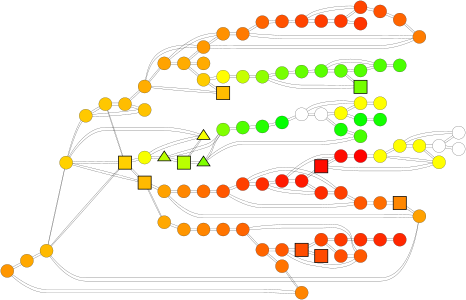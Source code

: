 graph G{
rankdir="LR";
size="10,2";
0 [shape="circle",label="",style=filled,fillcolor="#ff9600",penwidth="1",fixedsize=true,width="1",height="1"];
1 [shape="circle",label="",style=filled,fillcolor="#ff7a00",penwidth="1",fixedsize=true,width="1",height="1"];
2 [shape="circle",label="",style=filled,fillcolor="#ffc700",penwidth="1",fixedsize=true,width="1",height="1"];
3 [shape="circle",label="",style=filled,fillcolor="#-aff00",penwidth="1",fixedsize=true,width="1",height="1"];
4 [shape="circle",label="",style=filled,fillcolor="#-3ff00",penwidth="1",fixedsize=true,width="1",height="1"];
5 [shape="circle",label="",style=filled,fillcolor="#ff3d00",penwidth="1",fixedsize=true,width="1",height="1"];
6 [shape="square",label="",style=filled,fillcolor="#ff8700",penwidth="4",fixedsize=true,width="1",height="1"];
7 [shape="circle",label="",style=filled,fillcolor="#ffc300",penwidth="1",fixedsize=true,width="1",height="1"];
8 [shape="circle",label="",style=filled,fillcolor="#48ff00",penwidth="1",fixedsize=true,width="1",height="1"];
9 [shape="circle",label="",style=filled,fillcolor="#ff-d00",penwidth="1",fixedsize=true,width="1",height="1"];
10 [shape="circle",label="",style=filled,fillcolor="#ff5200",penwidth="1",fixedsize=true,width="1",height="1"];
11 [shape="circle",label="",style=filled,fillcolor="#ff-1300",penwidth="1",fixedsize=true,width="1",height="1"];
12 [shape="circle",label="",style=filled,fillcolor="#ff6400",penwidth="1",fixedsize=true,width="1",height="1"];
13 [shape="circle",label="",style=filled,fillcolor="#ff1a00",penwidth="1",fixedsize=true,width="1",height="1"];
14 [shape="circle",label="",style=filled,fillcolor="#-13ff00",penwidth="1",fixedsize=true,width="1",height="1"];
15 [shape="circle",label="",style=filled,fillcolor="#ffba00",penwidth="1",fixedsize=true,width="1",height="1"];
16 [shape="circle",label="",style=filled,fillcolor="#ff2c00",penwidth="1",fixedsize=true,width="1",height="1"];
17 [shape="circle",label="",style=filled,fillcolor="#ff6500",penwidth="1",fixedsize=true,width="1",height="1"];
18 [shape="circle",label="",style=filled,fillcolor="#ff0b00",penwidth="1",fixedsize=true,width="1",height="1"];
19 [shape="circle",label="",style=filled,fillcolor="#ff4000",penwidth="1",fixedsize=true,width="1",height="1"];
20 [shape="circle",label="",style=filled,fillcolor="#02ff00",penwidth="1",fixedsize=true,width="1",height="1"];
21 [shape="circle",label="",style=filled,fillcolor="#-17ff00",penwidth="1",fixedsize=true,width="1",height="1"];
22 [shape="circle",label="",style=filled,fillcolor="#ffa300",penwidth="1",fixedsize=true,width="1",height="1"];
23 [shape="circle",label="",style=filled,fillcolor="#ff-d00",penwidth="1",fixedsize=true,width="1",height="1"];
24 [shape="circle",label="",style=filled,fillcolor="#ff0100",penwidth="1",fixedsize=true,width="1",height="1"];
25 [shape="circle",label="",style=filled,fillcolor="#ff7400",penwidth="1",fixedsize=true,width="1",height="1"];
26 [shape="square",label="",style=filled,fillcolor="#b9ff00",penwidth="4",fixedsize=true,width="1",height="1"];
27 [shape="circle",label="",style=filled,fillcolor="#ff5800",penwidth="1",fixedsize=true,width="1",height="1"];
28 [shape="circle",label="",style=filled,fillcolor="#14ff00",penwidth="1",fixedsize=true,width="1",height="1"];
29 [shape="circle",label="",style=filled,fillcolor="#ff4600",penwidth="1",fixedsize=true,width="1",height="1"];
30 [shape="circle",label="",style=filled,fillcolor="#ff4000",penwidth="1",fixedsize=true,width="1",height="1"];
31 [shape="square",label="",style=filled,fillcolor="#ff0a00",penwidth="4",fixedsize=true,width="1",height="1"];
32 [shape="circle",label="",style=filled,fillcolor="#ffa800",penwidth="1",fixedsize=true,width="1",height="1"];
33 [shape="triangle",label="",style=filled,fillcolor="#7eff00",penwidth="4",fixedsize=true,width="1",height="1"];
34 [shape="circle",label="",style=filled,fillcolor="#ff4400",penwidth="1",fixedsize=true,width="1",height="1"];
35 [shape="circle",label="",style=filled,fillcolor="#77ff00",penwidth="1",fixedsize=true,width="1",height="1"];
36 [shape="circle",label="",style=filled,fillcolor="#ffad00",penwidth="1",fixedsize=true,width="1",height="1"];
37 [shape="triangle",label="",style=filled,fillcolor="#baff00",penwidth="4",fixedsize=true,width="1",height="1"];
38 [shape="circle",label="",style=filled,fillcolor="#ff7c00",penwidth="1",fixedsize=true,width="1",height="1"];
39 [shape="square",label="",style=filled,fillcolor="#ff4d00",penwidth="4",fixedsize=true,width="1",height="1"];
40 [shape="circle",label="",style=filled,fillcolor="#ffab00",penwidth="1",fixedsize=true,width="1",height="1"];
41 [shape="circle",label="",style=filled,fillcolor="#ff2a00",penwidth="1",fixedsize=true,width="1",height="1"];
42 [shape="circle",label="",style=filled,fillcolor="#ff-400",penwidth="1",fixedsize=true,width="1",height="1"];
43 [shape="square",label="",style=filled,fillcolor="#ffba00",penwidth="4",fixedsize=true,width="1",height="1"];
44 [shape="circle",label="",style=filled,fillcolor="#ff1a00",penwidth="1",fixedsize=true,width="1",height="1"];
45 [shape="circle",label="",style=filled,fillcolor="#ff-600",penwidth="1",fixedsize=true,width="1",height="1"];
46 [shape="circle",label="",style=filled,fillcolor="#46ff00",penwidth="1",fixedsize=true,width="1",height="1"];
47 [shape="circle",label="",style=filled,fillcolor="#81ff00",penwidth="1",fixedsize=true,width="1",height="1"];
48 [shape="circle",label="",style=filled,fillcolor="#ff9900",penwidth="1",fixedsize=true,width="1",height="1"];
49 [shape="circle",label="",style=filled,fillcolor="#09ff00",penwidth="1",fixedsize=true,width="1",height="1"];
50 [shape="circle",label="",style=filled,fillcolor="#ff4e00",penwidth="1",fixedsize=true,width="1",height="1"];
51 [shape="circle",label="",style=filled,fillcolor="#ffa100",penwidth="1",fixedsize=true,width="1",height="1"];
52 [shape="circle",label="",style=filled,fillcolor="#ff6500",penwidth="1",fixedsize=true,width="1",height="1"];
53 [shape="circle",label="",style=filled,fillcolor="#15ff00",penwidth="1",fixedsize=true,width="1",height="1"];
54 [shape="circle",label="",style=filled,fillcolor="#fffd00",penwidth="1",fixedsize=true,width="1",height="1"];
55 [shape="circle",label="",style=filled,fillcolor="#ffa100",penwidth="1",fixedsize=true,width="1",height="1"];
56 [shape="circle",label="",style=filled,fillcolor="#ff6500",penwidth="1",fixedsize=true,width="1",height="1"];
57 [shape="circle",label="",style=filled,fillcolor="#ff8700",penwidth="1",fixedsize=true,width="1",height="1"];
58 [shape="circle",label="",style=filled,fillcolor="#ff9100",penwidth="1",fixedsize=true,width="1",height="1"];
59 [shape="circle",label="",style=filled,fillcolor="#5eff00",penwidth="1",fixedsize=true,width="1",height="1"];
60 [shape="circle",label="",style=filled,fillcolor="#ff5700",penwidth="1",fixedsize=true,width="1",height="1"];
61 [shape="circle",label="",style=filled,fillcolor="#65ff00",penwidth="1",fixedsize=true,width="1",height="1"];
62 [shape="square",label="",style=filled,fillcolor="#ffd000",penwidth="4",fixedsize=true,width="1",height="1"];
63 [shape="circle",label="",style=filled,fillcolor="#8fff00",penwidth="1",fixedsize=true,width="1",height="1"];
64 [shape="circle",label="",style=filled,fillcolor="#ff2700",penwidth="1",fixedsize=true,width="1",height="1"];
65 [shape="circle",label="",style=filled,fillcolor="#ff2c00",penwidth="1",fixedsize=true,width="1",height="1"];
66 [shape="circle",label="",style=filled,fillcolor="#ff-1600",penwidth="1",fixedsize=true,width="1",height="1"];
67 [shape="circle",label="",style=filled,fillcolor="#53ff00",penwidth="1",fixedsize=true,width="1",height="1"];
68 [shape="circle",label="",style=filled,fillcolor="#ffd100",penwidth="1",fixedsize=true,width="1",height="1"];
69 [shape="circle",label="",style=filled,fillcolor="#ff4400",penwidth="1",fixedsize=true,width="1",height="1"];
70 [shape="circle",label="",style=filled,fillcolor="#ff6e00",penwidth="1",fixedsize=true,width="1",height="1"];
71 [shape="circle",label="",style=filled,fillcolor="#25ff00",penwidth="1",fixedsize=true,width="1",height="1"];
72 [shape="circle",label="",style=filled,fillcolor="#ffbd00",penwidth="1",fixedsize=true,width="1",height="1"];
73 [shape="circle",label="",style=filled,fillcolor="#ff5700",penwidth="1",fixedsize=true,width="1",height="1"];
74 [shape="circle",label="",style=filled,fillcolor="#ff5900",penwidth="1",fixedsize=true,width="1",height="1"];
75 [shape="circle",label="",style=filled,fillcolor="#ff9600",penwidth="1",fixedsize=true,width="1",height="1"];
76 [shape="circle",label="",style=filled,fillcolor="#ff6e00",penwidth="1",fixedsize=true,width="1",height="1"];
77 [shape="circle",label="",style=filled,fillcolor="#ff8500",penwidth="1",fixedsize=true,width="1",height="1"];
78 [shape="circle",label="",style=filled,fillcolor="#ff3a00",penwidth="1",fixedsize=true,width="1",height="1"];
79 [shape="circle",label="",style=filled,fillcolor="#ff3500",penwidth="1",fixedsize=true,width="1",height="1"];
80 [shape="circle",label="",style=filled,fillcolor="#ff3100",penwidth="1",fixedsize=true,width="1",height="1"];
81 [shape="circle",label="",style=filled,fillcolor="#f7ff00",penwidth="1",fixedsize=true,width="1",height="1"];
82 [shape="circle",label="",style=filled,fillcolor="#c6ff00",penwidth="1",fixedsize=true,width="1",height="1"];
83 [shape="square",label="",style=filled,fillcolor="#ffbc00",penwidth="4",fixedsize=true,width="1",height="1"];
84 [shape="circle",label="",style=filled,fillcolor="#-cff00",penwidth="1",fixedsize=true,width="1",height="1"];
85 [shape="triangle",label="",style=filled,fillcolor="#f7ff00",penwidth="4",fixedsize=true,width="1",height="1"];
86 [shape="circle",label="",style=filled,fillcolor="#ff8400",penwidth="1",fixedsize=true,width="1",height="1"];
87 [shape="circle",label="",style=filled,fillcolor="#ff5200",penwidth="1",fixedsize=true,width="1",height="1"];
88 [shape="square",label="",style=filled,fillcolor="#ff4a00",penwidth="4",fixedsize=true,width="1",height="1"];
89 [shape="circle",label="",style=filled,fillcolor="#ff3b00",penwidth="1",fixedsize=true,width="1",height="1"];
90 [shape="circle",label="",style=filled,fillcolor="#ffc900",penwidth="1",fixedsize=true,width="1",height="1"];
91 [shape="circle",label="",style=filled,fillcolor="#59ff00",penwidth="1",fixedsize=true,width="1",height="1"];
92 [shape="circle",label="",style=filled,fillcolor="#ff7400",penwidth="1",fixedsize=true,width="1",height="1"];
93 [shape="square",label="",style=filled,fillcolor="#74ff00",penwidth="4",fixedsize=true,width="1",height="1"];
94 [shape="circle",label="",style=filled,fillcolor="#50ff00",penwidth="1",fixedsize=true,width="1",height="1"];
95 [shape="circle",label="",style=filled,fillcolor="#ffcc00",penwidth="1",fixedsize=true,width="1",height="1"];
96 [shape="circle",label="",style=filled,fillcolor="#ffa800",penwidth="1",fixedsize=true,width="1",height="1"];
97 [shape="circle",label="",style=filled,fillcolor="#4fff00",penwidth="1",fixedsize=true,width="1",height="1"];
98 [shape="circle",label="",style=filled,fillcolor="#ffac00",penwidth="1",fixedsize=true,width="1",height="1"];
99 [shape="circle",label="",style=filled,fillcolor="#ff-1200",penwidth="1",fixedsize=true,width="1",height="1"];
0 -- 86[dir="none",color="black",penwidth="1"];
0 -- 32[dir="none",color="black",penwidth="1"];
1 -- 12[dir="none",color="black",penwidth="1"];
1 -- 38[dir="none",color="black",penwidth="1"];
1 -- 58[dir="none",color="black",penwidth="1"];
2 -- 72[dir="none",color="black",penwidth="1"];
2 -- 62[dir="none",color="black",penwidth="1"];
2 -- 90[dir="none",color="black",penwidth="1"];
3 -- 84[dir="none",color="black",penwidth="1"];
3 -- 49[dir="none",color="black",penwidth="1"];
3 -- 14[dir="none",color="black",penwidth="1"];
4 -- 84[dir="none",color="black",penwidth="1"];
5 -- 89[dir="none",color="black",penwidth="1"];
5 -- 34[dir="none",color="black",penwidth="1"];
6 -- 70[dir="none",color="black",penwidth="1"];
6 -- 55[dir="none",color="black",penwidth="1"];
7 -- 72[dir="none",color="black",penwidth="1"];
7 -- 90[dir="none",color="black",penwidth="1"];
8 -- 97[dir="none",color="black",penwidth="1"];
9 -- 23[dir="none",color="black",penwidth="1"];
9 -- 99[dir="none",color="black",penwidth="1"];
9 -- 45[dir="none",color="black",penwidth="1"];
10 -- 69[dir="none",color="black",penwidth="1"];
10 -- 17[dir="none",color="black",penwidth="1"];
11 -- 23[dir="none",color="black",penwidth="1"];
11 -- 66[dir="none",color="black",penwidth="1"];
11 -- 99[dir="none",color="black",penwidth="1"];
12 -- 1[dir="none",color="black",penwidth="1"];
12 -- 87[dir="none",color="black",penwidth="1"];
13 -- 16[dir="none",color="black",penwidth="1"];
13 -- 18[dir="none",color="black",penwidth="1"];
13 -- 44[dir="none",color="black",penwidth="1"];
14 -- 53[dir="none",color="black",penwidth="1"];
14 -- 21[dir="none",color="black",penwidth="1"];
14 -- 3[dir="none",color="black",penwidth="1"];
15 -- 32[dir="none",color="black",penwidth="1"];
15 -- 62[dir="none",color="black",penwidth="1"];
15 -- 68[dir="none",color="black",penwidth="1"];
15 -- 55[dir="none",color="black",penwidth="1"];
16 -- 30[dir="none",color="black",penwidth="1"];
16 -- 65[dir="none",color="black",penwidth="1"];
16 -- 13[dir="none",color="black",penwidth="1"];
17 -- 10[dir="none",color="black",penwidth="1"];
17 -- 38[dir="none",color="black",penwidth="1"];
18 -- 13[dir="none",color="black",penwidth="1"];
18 -- 31[dir="none",color="black",penwidth="1"];
18 -- 24[dir="none",color="black",penwidth="1"];
19 -- 73[dir="none",color="black",penwidth="1"];
19 -- 30[dir="none",color="black",penwidth="1"];
19 -- 65[dir="none",color="black",penwidth="1"];
20 -- 71[dir="none",color="black",penwidth="1"];
20 -- 21[dir="none",color="black",penwidth="1"];
21 -- 20[dir="none",color="black",penwidth="1"];
21 -- 84[dir="none",color="black",penwidth="1"];
21 -- 14[dir="none",color="black",penwidth="1"];
22 -- 58[dir="none",color="black",penwidth="1"];
22 -- 98[dir="none",color="black",penwidth="1"];
22 -- 36[dir="none",color="black",penwidth="1"];
23 -- 9[dir="none",color="black",penwidth="1"];
23 -- 42[dir="none",color="black",penwidth="1"];
23 -- 11[dir="none",color="black",penwidth="1"];
24 -- 18[dir="none",color="black",penwidth="1"];
24 -- 45[dir="none",color="black",penwidth="1"];
25 -- 56[dir="none",color="black",penwidth="1"];
25 -- 86[dir="none",color="black",penwidth="1"];
26 -- 85[dir="none",color="black",penwidth="1"];
26 -- 37[dir="none",color="black",penwidth="1"];
26 -- 33[dir="none",color="black",penwidth="1"];
27 -- 39[dir="none",color="black",penwidth="1"];
27 -- 74[dir="none",color="black",penwidth="1"];
27 -- 56[dir="none",color="black",penwidth="1"];
28 -- 49[dir="none",color="black",penwidth="1"];
29 -- 78[dir="none",color="black",penwidth="1"];
29 -- 39[dir="none",color="black",penwidth="1"];
29 -- 50[dir="none",color="black",penwidth="1"];
30 -- 60[dir="none",color="black",penwidth="1"];
30 -- 19[dir="none",color="black",penwidth="1"];
30 -- 16[dir="none",color="black",penwidth="1"];
31 -- 18[dir="none",color="black",penwidth="1"];
31 -- 42[dir="none",color="black",penwidth="1"];
31 -- 44[dir="none",color="black",penwidth="1"];
32 -- 0[dir="none",color="black",penwidth="1"];
32 -- 15[dir="none",color="black",penwidth="1"];
33 -- 26[dir="none",color="black",penwidth="1"];
33 -- 47[dir="none",color="black",penwidth="1"];
33 -- 46[dir="none",color="black",penwidth="1"];
34 -- 5[dir="none",color="black",penwidth="1"];
34 -- 69[dir="none",color="black",penwidth="1"];
34 -- 87[dir="none",color="black",penwidth="1"];
35 -- 61[dir="none",color="black",penwidth="1"];
35 -- 63[dir="none",color="black",penwidth="1"];
36 -- 48[dir="none",color="black",penwidth="1"];
36 -- 72[dir="none",color="black",penwidth="1"];
36 -- 22[dir="none",color="black",penwidth="1"];
36 -- 83[dir="none",color="black",penwidth="1"];
37 -- 81[dir="none",color="black",penwidth="1"];
37 -- 26[dir="none",color="black",penwidth="1"];
37 -- 47[dir="none",color="black",penwidth="1"];
38 -- 17[dir="none",color="black",penwidth="1"];
38 -- 48[dir="none",color="black",penwidth="1"];
38 -- 1[dir="none",color="black",penwidth="1"];
39 -- 88[dir="none",color="black",penwidth="1"];
39 -- 27[dir="none",color="black",penwidth="1"];
39 -- 29[dir="none",color="black",penwidth="1"];
40 -- 98[dir="none",color="black",penwidth="1"];
41 -- 80[dir="none",color="black",penwidth="1"];
41 -- 64[dir="none",color="black",penwidth="1"];
42 -- 31[dir="none",color="black",penwidth="1"];
42 -- 23[dir="none",color="black",penwidth="1"];
42 -- 45[dir="none",color="black",penwidth="1"];
43 -- 62[dir="none",color="black",penwidth="1"];
43 -- 68[dir="none",color="black",penwidth="1"];
43 -- 51[dir="none",color="black",penwidth="1"];
43 -- 96[dir="none",color="black",penwidth="1"];
44 -- 65[dir="none",color="black",penwidth="1"];
44 -- 13[dir="none",color="black",penwidth="1"];
44 -- 31[dir="none",color="black",penwidth="1"];
45 -- 9[dir="none",color="black",penwidth="1"];
45 -- 42[dir="none",color="black",penwidth="1"];
45 -- 24[dir="none",color="black",penwidth="1"];
46 -- 53[dir="none",color="black",penwidth="1"];
46 -- 33[dir="none",color="black",penwidth="1"];
47 -- 94[dir="none",color="black",penwidth="1"];
47 -- 37[dir="none",color="black",penwidth="1"];
47 -- 33[dir="none",color="black",penwidth="1"];
48 -- 38[dir="none",color="black",penwidth="1"];
48 -- 58[dir="none",color="black",penwidth="1"];
48 -- 98[dir="none",color="black",penwidth="1"];
48 -- 36[dir="none",color="black",penwidth="1"];
49 -- 3[dir="none",color="black",penwidth="1"];
49 -- 28[dir="none",color="black",penwidth="1"];
50 -- 74[dir="none",color="black",penwidth="1"];
50 -- 29[dir="none",color="black",penwidth="1"];
51 -- 57[dir="none",color="black",penwidth="1"];
51 -- 55[dir="none",color="black",penwidth="1"];
51 -- 43[dir="none",color="black",penwidth="1"];
52 -- 74[dir="none",color="black",penwidth="1"];
52 -- 56[dir="none",color="black",penwidth="1"];
52 -- 92[dir="none",color="black",penwidth="1"];
53 -- 46[dir="none",color="black",penwidth="1"];
53 -- 14[dir="none",color="black",penwidth="1"];
54 -- 82[dir="none",color="black",penwidth="1"];
54 -- 95[dir="none",color="black",penwidth="1"];
55 -- 15[dir="none",color="black",penwidth="1"];
55 -- 6[dir="none",color="black",penwidth="1"];
55 -- 51[dir="none",color="black",penwidth="1"];
56 -- 27[dir="none",color="black",penwidth="1"];
56 -- 52[dir="none",color="black",penwidth="1"];
56 -- 25[dir="none",color="black",penwidth="1"];
57 -- 76[dir="none",color="black",penwidth="1"];
57 -- 51[dir="none",color="black",penwidth="1"];
58 -- 48[dir="none",color="black",penwidth="1"];
58 -- 22[dir="none",color="black",penwidth="1"];
58 -- 1[dir="none",color="black",penwidth="1"];
59 -- 91[dir="none",color="black",penwidth="1"];
59 -- 93[dir="none",color="black",penwidth="1"];
59 -- 67[dir="none",color="black",penwidth="1"];
60 -- 76[dir="none",color="black",penwidth="1"];
60 -- 73[dir="none",color="black",penwidth="1"];
60 -- 30[dir="none",color="black",penwidth="1"];
61 -- 91[dir="none",color="black",penwidth="1"];
61 -- 35[dir="none",color="black",penwidth="1"];
62 -- 15[dir="none",color="black",penwidth="1"];
62 -- 2[dir="none",color="black",penwidth="1"];
62 -- 81[dir="none",color="black",penwidth="1"];
62 -- 68[dir="none",color="black",penwidth="1"];
62 -- 43[dir="none",color="black",penwidth="1"];
63 -- 93[dir="none",color="black",penwidth="1"];
63 -- 82[dir="none",color="black",penwidth="1"];
63 -- 35[dir="none",color="black",penwidth="1"];
64 -- 41[dir="none",color="black",penwidth="1"];
65 -- 19[dir="none",color="black",penwidth="1"];
65 -- 16[dir="none",color="black",penwidth="1"];
65 -- 44[dir="none",color="black",penwidth="1"];
66 -- 11[dir="none",color="black",penwidth="1"];
67 -- 97[dir="none",color="black",penwidth="1"];
67 -- 59[dir="none",color="black",penwidth="1"];
68 -- 15[dir="none",color="black",penwidth="1"];
68 -- 62[dir="none",color="black",penwidth="1"];
68 -- 85[dir="none",color="black",penwidth="1"];
68 -- 43[dir="none",color="black",penwidth="1"];
68 -- 90[dir="none",color="black",penwidth="1"];
69 -- 89[dir="none",color="black",penwidth="1"];
69 -- 34[dir="none",color="black",penwidth="1"];
69 -- 10[dir="none",color="black",penwidth="1"];
70 -- 6[dir="none",color="black",penwidth="1"];
70 -- 73[dir="none",color="black",penwidth="1"];
71 -- 94[dir="none",color="black",penwidth="1"];
71 -- 20[dir="none",color="black",penwidth="1"];
72 -- 36[dir="none",color="black",penwidth="1"];
72 -- 7[dir="none",color="black",penwidth="1"];
72 -- 2[dir="none",color="black",penwidth="1"];
73 -- 70[dir="none",color="black",penwidth="1"];
73 -- 60[dir="none",color="black",penwidth="1"];
73 -- 19[dir="none",color="black",penwidth="1"];
74 -- 50[dir="none",color="black",penwidth="1"];
74 -- 27[dir="none",color="black",penwidth="1"];
74 -- 52[dir="none",color="black",penwidth="1"];
75 -- 96[dir="none",color="black",penwidth="1"];
75 -- 77[dir="none",color="black",penwidth="1"];
76 -- 57[dir="none",color="black",penwidth="1"];
76 -- 60[dir="none",color="black",penwidth="1"];
77 -- 92[dir="none",color="black",penwidth="1"];
77 -- 75[dir="none",color="black",penwidth="1"];
78 -- 80[dir="none",color="black",penwidth="1"];
78 -- 29[dir="none",color="black",penwidth="1"];
79 -- 89[dir="none",color="black",penwidth="1"];
80 -- 78[dir="none",color="black",penwidth="1"];
80 -- 41[dir="none",color="black",penwidth="1"];
81 -- 62[dir="none",color="black",penwidth="1"];
81 -- 85[dir="none",color="black",penwidth="1"];
81 -- 37[dir="none",color="black",penwidth="1"];
82 -- 63[dir="none",color="black",penwidth="1"];
82 -- 54[dir="none",color="black",penwidth="1"];
83 -- 36[dir="none",color="black",penwidth="1"];
83 -- 95[dir="none",color="black",penwidth="1"];
84 -- 21[dir="none",color="black",penwidth="1"];
84 -- 3[dir="none",color="black",penwidth="1"];
84 -- 4[dir="none",color="black",penwidth="1"];
85 -- 81[dir="none",color="black",penwidth="1"];
85 -- 26[dir="none",color="black",penwidth="1"];
85 -- 68[dir="none",color="black",penwidth="1"];
86 -- 25[dir="none",color="black",penwidth="1"];
86 -- 0[dir="none",color="black",penwidth="1"];
87 -- 34[dir="none",color="black",penwidth="1"];
87 -- 12[dir="none",color="black",penwidth="1"];
88 -- 39[dir="none",color="black",penwidth="1"];
89 -- 79[dir="none",color="black",penwidth="1"];
89 -- 5[dir="none",color="black",penwidth="1"];
89 -- 69[dir="none",color="black",penwidth="1"];
90 -- 7[dir="none",color="black",penwidth="1"];
90 -- 2[dir="none",color="black",penwidth="1"];
90 -- 68[dir="none",color="black",penwidth="1"];
91 -- 97[dir="none",color="black",penwidth="1"];
91 -- 59[dir="none",color="black",penwidth="1"];
91 -- 61[dir="none",color="black",penwidth="1"];
92 -- 52[dir="none",color="black",penwidth="1"];
92 -- 77[dir="none",color="black",penwidth="1"];
93 -- 59[dir="none",color="black",penwidth="1"];
93 -- 63[dir="none",color="black",penwidth="1"];
94 -- 47[dir="none",color="black",penwidth="1"];
94 -- 71[dir="none",color="black",penwidth="1"];
95 -- 54[dir="none",color="black",penwidth="1"];
95 -- 98[dir="none",color="black",penwidth="1"];
95 -- 83[dir="none",color="black",penwidth="1"];
96 -- 43[dir="none",color="black",penwidth="1"];
96 -- 75[dir="none",color="black",penwidth="1"];
97 -- 91[dir="none",color="black",penwidth="1"];
97 -- 67[dir="none",color="black",penwidth="1"];
97 -- 8[dir="none",color="black",penwidth="1"];
98 -- 48[dir="none",color="black",penwidth="1"];
98 -- 95[dir="none",color="black",penwidth="1"];
98 -- 22[dir="none",color="black",penwidth="1"];
98 -- 40[dir="none",color="black",penwidth="1"];
99 -- 9[dir="none",color="black",penwidth="1"];
99 -- 11[dir="none",color="black",penwidth="1"];
}